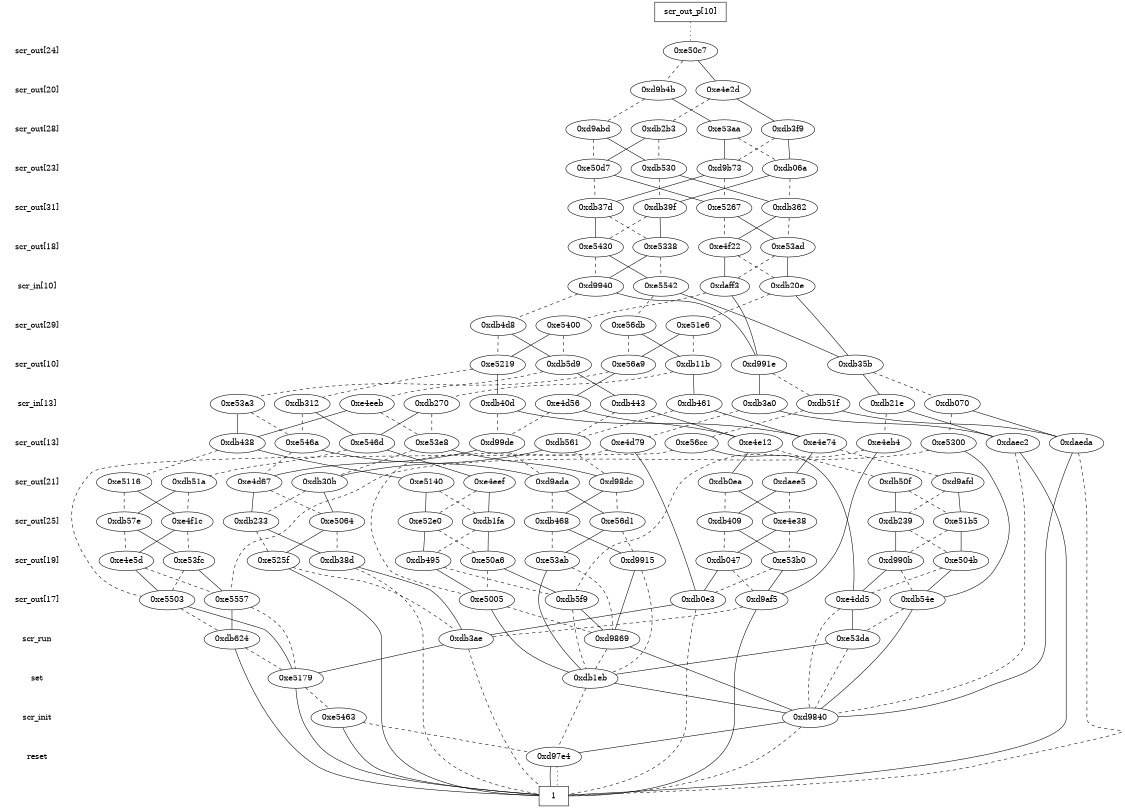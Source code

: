 digraph "DD" {
size = "7.5,10"
center = true;
edge [dir = none];
{ node [shape = plaintext];
  edge [style = invis];
  "CONST NODES" [style = invis];
" scr_out[24] " -> " scr_out[20] " -> " scr_out[28] " -> " scr_out[23] " -> " scr_out[31] " -> " scr_out[18] " -> " scr_in[10] " -> " scr_out[29] " -> " scr_out[10] " -> " scr_in[13] " -> " scr_out[13] " -> " scr_out[21] " -> " scr_out[25] " -> " scr_out[19] " -> " scr_out[17] " -> " scr_run " -> " set " -> " scr_init " -> " reset " -> "CONST NODES"; 
}
{ rank = same; node [shape = box]; edge [style = invis];
"  scr_out_p[10]  "; }
{ rank = same; " scr_out[24] ";
"0xe50c7";
}
{ rank = same; " scr_out[20] ";
"0xd9b4b";
"0xe4e2d";
}
{ rank = same; " scr_out[28] ";
"0xd9abd";
"0xdb2b3";
"0xe53aa";
"0xdb3f9";
}
{ rank = same; " scr_out[23] ";
"0xe50d7";
"0xd9b73";
"0xdb06a";
"0xdb530";
}
{ rank = same; " scr_out[31] ";
"0xdb39f";
"0xdb362";
"0xdb37d";
"0xe5267";
}
{ rank = same; " scr_out[18] ";
"0xe4f22";
"0xe53ad";
"0xe5430";
"0xe5338";
}
{ rank = same; " scr_in[10] ";
"0xdb20e";
"0xd9940";
"0xdaff3";
"0xe5542";
}
{ rank = same; " scr_out[29] ";
"0xe5400";
"0xdb4d8";
"0xe51e6";
"0xe56db";
}
{ rank = same; " scr_out[10] ";
"0xe5219";
"0xdb5d9";
"0xd991e";
"0xdb35b";
"0xdb11b";
"0xe56a9";
}
{ rank = same; " scr_in[13] ";
"0xdb21e";
"0xdb3a0";
"0xe4d56";
"0xe4eeb";
"0xe53a3";
"0xdb270";
"0xdb461";
"0xdb312";
"0xdb070";
"0xdb40d";
"0xdb443";
"0xdb51f";
}
{ rank = same; " scr_out[13] ";
"0xdb438";
"0xe53e8";
"0xe4eb4";
"0xd99de";
"0xe546d";
"0xdaeda";
"0xe4d79";
"0xe4e74";
"0xdaec2";
"0xe546a";
"0xe56cc";
"0xe5300";
"0xdb561";
"0xe4e12";
}
{ rank = same; " scr_out[21] ";
"0xd98dc";
"0xd9afd";
"0xdb50f";
"0xd9ada";
"0xe4d67";
"0xdb51a";
"0xdb0ea";
"0xe5140";
"0xdaee5";
"0xe4eef";
"0xe5116";
"0xdb30b";
}
{ rank = same; " scr_out[25] ";
"0xdb468";
"0xe51b5";
"0xdb409";
"0xdb1fa";
"0xe56d1";
"0xe5064";
"0xe4e38";
"0xdb233";
"0xdb239";
"0xe4f1c";
"0xe52e0";
"0xdb57e";
}
{ rank = same; " scr_out[19] ";
"0xe525f";
"0xd9915";
"0xdb38d";
"0xe504b";
"0xe53fc";
"0xd990b";
"0xe50a6";
"0xe53ab";
"0xdb047";
"0xe4e5d";
"0xe53b0";
"0xdb495";
}
{ rank = same; " scr_out[17] ";
"0xe5503";
"0xd9af5";
"0xe4dd5";
"0xdb5f9";
"0xdb0e3";
"0xe5005";
"0xdb54e";
"0xe5557";
}
{ rank = same; " scr_run ";
"0xe53da";
"0xdb3ae";
"0xd9869";
"0xdb624";
}
{ rank = same; " set ";
"0xe5179";
"0xdb1eb";
}
{ rank = same; " scr_init ";
"0xe5463";
"0xd9840";
}
{ rank = same; " reset ";
"0xd97e4";
}
{ rank = same; "CONST NODES";
{ node [shape = box]; "0xd979d";
}
}
"  scr_out_p[10]  " -> "0xe50c7" [style = dotted];
"0xe50c7" -> "0xe4e2d";
"0xe50c7" -> "0xd9b4b" [style = dashed];
"0xd9b4b" -> "0xe53aa";
"0xd9b4b" -> "0xd9abd" [style = dashed];
"0xe4e2d" -> "0xdb3f9";
"0xe4e2d" -> "0xdb2b3" [style = dashed];
"0xd9abd" -> "0xdb530";
"0xd9abd" -> "0xe50d7" [style = dashed];
"0xdb2b3" -> "0xe50d7";
"0xdb2b3" -> "0xdb530" [style = dashed];
"0xe53aa" -> "0xd9b73";
"0xe53aa" -> "0xdb06a" [style = dashed];
"0xdb3f9" -> "0xdb06a";
"0xdb3f9" -> "0xd9b73" [style = dashed];
"0xe50d7" -> "0xe5267";
"0xe50d7" -> "0xdb37d" [style = dashed];
"0xd9b73" -> "0xdb37d";
"0xd9b73" -> "0xe5267" [style = dashed];
"0xdb06a" -> "0xdb39f";
"0xdb06a" -> "0xdb362" [style = dashed];
"0xdb530" -> "0xdb362";
"0xdb530" -> "0xdb39f" [style = dashed];
"0xdb39f" -> "0xe5338";
"0xdb39f" -> "0xe5430" [style = dashed];
"0xdb362" -> "0xe4f22";
"0xdb362" -> "0xe53ad" [style = dashed];
"0xdb37d" -> "0xe5430";
"0xdb37d" -> "0xe5338" [style = dashed];
"0xe5267" -> "0xe53ad";
"0xe5267" -> "0xe4f22" [style = dashed];
"0xe4f22" -> "0xdaff3";
"0xe4f22" -> "0xdb20e" [style = dashed];
"0xe53ad" -> "0xdb20e";
"0xe53ad" -> "0xdaff3" [style = dashed];
"0xe5430" -> "0xe5542";
"0xe5430" -> "0xd9940" [style = dashed];
"0xe5338" -> "0xd9940";
"0xe5338" -> "0xe5542" [style = dashed];
"0xdb20e" -> "0xdb35b";
"0xdb20e" -> "0xe51e6" [style = dashed];
"0xd9940" -> "0xd991e";
"0xd9940" -> "0xdb4d8" [style = dashed];
"0xdaff3" -> "0xd991e";
"0xdaff3" -> "0xe5400" [style = dashed];
"0xe5542" -> "0xdb35b";
"0xe5542" -> "0xe56db" [style = dashed];
"0xe5400" -> "0xe5219";
"0xe5400" -> "0xdb5d9" [style = dashed];
"0xdb4d8" -> "0xdb5d9";
"0xdb4d8" -> "0xe5219" [style = dashed];
"0xe51e6" -> "0xe56a9";
"0xe51e6" -> "0xdb11b" [style = dashed];
"0xe56db" -> "0xdb11b";
"0xe56db" -> "0xe56a9" [style = dashed];
"0xe5219" -> "0xdb40d";
"0xe5219" -> "0xdb312" [style = dashed];
"0xdb5d9" -> "0xdb443";
"0xdb5d9" -> "0xe4eeb" [style = dashed];
"0xd991e" -> "0xdb3a0";
"0xd991e" -> "0xdb51f" [style = dashed];
"0xdb35b" -> "0xdb21e";
"0xdb35b" -> "0xdb070" [style = dashed];
"0xdb11b" -> "0xdb461";
"0xdb11b" -> "0xdb270" [style = dashed];
"0xe56a9" -> "0xe4d56";
"0xe56a9" -> "0xe53a3" [style = dashed];
"0xdb21e" -> "0xdaec2";
"0xdb21e" -> "0xe4eb4" [style = dashed];
"0xdb3a0" -> "0xdaec2";
"0xdb3a0" -> "0xe4d79" [style = dashed];
"0xe4d56" -> "0xe4e12";
"0xe4d56" -> "0xd99de" [style = dashed];
"0xe4eeb" -> "0xdb438";
"0xe4eeb" -> "0xe53e8" [style = dashed];
"0xe53a3" -> "0xdb438";
"0xe53a3" -> "0xe546a" [style = dashed];
"0xdb270" -> "0xe546d";
"0xdb270" -> "0xe53e8" [style = dashed];
"0xdb461" -> "0xe4e74";
"0xdb461" -> "0xdb561" [style = dashed];
"0xdb312" -> "0xe546d";
"0xdb312" -> "0xe546a" [style = dashed];
"0xdb070" -> "0xdaeda";
"0xdb070" -> "0xe5300" [style = dashed];
"0xdb40d" -> "0xe4e74";
"0xdb40d" -> "0xd99de" [style = dashed];
"0xdb443" -> "0xe4e12";
"0xdb443" -> "0xdb561" [style = dashed];
"0xdb51f" -> "0xdaeda";
"0xdb51f" -> "0xe56cc" [style = dashed];
"0xdb438" -> "0xe5140";
"0xdb438" -> "0xe5116" [style = dashed];
"0xe53e8" -> "0xd98dc";
"0xe53e8" -> "0xdb30b" [style = dashed];
"0xe4eb4" -> "0xd9af5";
"0xe4eb4" -> "0xdb5f9" [style = dashed];
"0xd99de" -> "0xe4d67";
"0xd99de" -> "0xd9ada" [style = dashed];
"0xe546d" -> "0xe4eef";
"0xe546d" -> "0xdb51a" [style = dashed];
"0xdaeda" -> "0xd9840";
"0xdaeda" -> "0xd979d" [style = dashed];
"0xe4d79" -> "0xdb0e3";
"0xe4d79" -> "0xe5005" [style = dashed];
"0xe4e74" -> "0xdaee5";
"0xe4e74" -> "0xd9afd" [style = dashed];
"0xdaec2" -> "0xd979d";
"0xdaec2" -> "0xd9840" [style = dashed];
"0xe546a" -> "0xd9ada";
"0xe546a" -> "0xe4d67" [style = dashed];
"0xe56cc" -> "0xe4dd5";
"0xe56cc" -> "0xe5503" [style = dashed];
"0xe5300" -> "0xdb54e";
"0xe5300" -> "0xe5557" [style = dashed];
"0xdb561" -> "0xdb30b";
"0xdb561" -> "0xd98dc" [style = dashed];
"0xe4e12" -> "0xdb0ea";
"0xe4e12" -> "0xdb50f" [style = dashed];
"0xd98dc" -> "0xdb468";
"0xd98dc" -> "0xe56d1" [style = dashed];
"0xd9afd" -> "0xe51b5";
"0xd9afd" -> "0xdb239" [style = dashed];
"0xdb50f" -> "0xdb239";
"0xdb50f" -> "0xe51b5" [style = dashed];
"0xd9ada" -> "0xe56d1";
"0xd9ada" -> "0xdb468" [style = dashed];
"0xe4d67" -> "0xdb233";
"0xe4d67" -> "0xe5064" [style = dashed];
"0xdb51a" -> "0xdb57e";
"0xdb51a" -> "0xe4f1c" [style = dashed];
"0xdb0ea" -> "0xe4e38";
"0xdb0ea" -> "0xdb409" [style = dashed];
"0xe5140" -> "0xe52e0";
"0xe5140" -> "0xdb1fa" [style = dashed];
"0xdaee5" -> "0xdb409";
"0xdaee5" -> "0xe4e38" [style = dashed];
"0xe4eef" -> "0xdb1fa";
"0xe4eef" -> "0xe52e0" [style = dashed];
"0xe5116" -> "0xe4f1c";
"0xe5116" -> "0xdb57e" [style = dashed];
"0xdb30b" -> "0xe5064";
"0xdb30b" -> "0xdb233" [style = dashed];
"0xdb468" -> "0xd9915";
"0xdb468" -> "0xe53ab" [style = dashed];
"0xe51b5" -> "0xe504b";
"0xe51b5" -> "0xd990b" [style = dashed];
"0xdb409" -> "0xe53b0";
"0xdb409" -> "0xdb047" [style = dashed];
"0xdb1fa" -> "0xe50a6";
"0xdb1fa" -> "0xdb495" [style = dashed];
"0xe56d1" -> "0xe53ab";
"0xe56d1" -> "0xd9915" [style = dashed];
"0xe5064" -> "0xe525f";
"0xe5064" -> "0xdb38d" [style = dashed];
"0xe4e38" -> "0xdb047";
"0xe4e38" -> "0xe53b0" [style = dashed];
"0xdb233" -> "0xdb38d";
"0xdb233" -> "0xe525f" [style = dashed];
"0xdb239" -> "0xd990b";
"0xdb239" -> "0xe504b" [style = dashed];
"0xe4f1c" -> "0xe4e5d";
"0xe4f1c" -> "0xe53fc" [style = dashed];
"0xe52e0" -> "0xdb495";
"0xe52e0" -> "0xe50a6" [style = dashed];
"0xdb57e" -> "0xe53fc";
"0xdb57e" -> "0xe4e5d" [style = dashed];
"0xe525f" -> "0xd979d";
"0xe525f" -> "0xdb3ae" [style = dashed];
"0xd9915" -> "0xd9869";
"0xd9915" -> "0xdb1eb" [style = dashed];
"0xdb38d" -> "0xdb3ae";
"0xdb38d" -> "0xd979d" [style = dashed];
"0xe504b" -> "0xdb54e";
"0xe504b" -> "0xe4dd5" [style = dashed];
"0xe53fc" -> "0xe5557";
"0xe53fc" -> "0xe5503" [style = dashed];
"0xd990b" -> "0xe4dd5";
"0xd990b" -> "0xdb54e" [style = dashed];
"0xe50a6" -> "0xdb5f9";
"0xe50a6" -> "0xe5005" [style = dashed];
"0xe53ab" -> "0xdb1eb";
"0xe53ab" -> "0xd9869" [style = dashed];
"0xdb047" -> "0xdb0e3";
"0xdb047" -> "0xd9af5" [style = dashed];
"0xe4e5d" -> "0xe5503";
"0xe4e5d" -> "0xe5557" [style = dashed];
"0xe53b0" -> "0xd9af5";
"0xe53b0" -> "0xdb0e3" [style = dashed];
"0xdb495" -> "0xe5005";
"0xdb495" -> "0xdb5f9" [style = dashed];
"0xe5503" -> "0xe5179";
"0xe5503" -> "0xdb624" [style = dashed];
"0xd9af5" -> "0xd979d";
"0xd9af5" -> "0xdb3ae" [style = dashed];
"0xe4dd5" -> "0xe53da";
"0xe4dd5" -> "0xd9840" [style = dashed];
"0xdb5f9" -> "0xd9869";
"0xdb5f9" -> "0xdb1eb" [style = dashed];
"0xdb0e3" -> "0xdb3ae";
"0xdb0e3" -> "0xd979d" [style = dashed];
"0xe5005" -> "0xdb1eb";
"0xe5005" -> "0xd9869" [style = dashed];
"0xdb54e" -> "0xd9840";
"0xdb54e" -> "0xe53da" [style = dashed];
"0xe5557" -> "0xdb624";
"0xe5557" -> "0xe5179" [style = dashed];
"0xe53da" -> "0xdb1eb";
"0xe53da" -> "0xd9840" [style = dashed];
"0xdb3ae" -> "0xe5179";
"0xdb3ae" -> "0xd979d" [style = dashed];
"0xd9869" -> "0xd9840";
"0xd9869" -> "0xdb1eb" [style = dashed];
"0xdb624" -> "0xd979d";
"0xdb624" -> "0xe5179" [style = dashed];
"0xe5179" -> "0xd979d";
"0xe5179" -> "0xe5463" [style = dashed];
"0xdb1eb" -> "0xd9840";
"0xdb1eb" -> "0xd97e4" [style = dashed];
"0xe5463" -> "0xd979d";
"0xe5463" -> "0xd97e4" [style = dashed];
"0xd9840" -> "0xd97e4";
"0xd9840" -> "0xd979d" [style = dashed];
"0xd97e4" -> "0xd979d";
"0xd97e4" -> "0xd979d" [style = dotted];
"0xd979d" [label = "1"];
}
